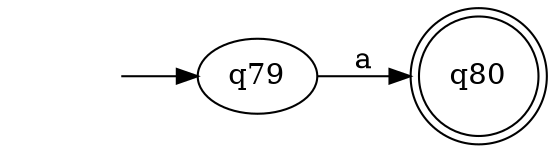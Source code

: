 digraph "g"{
	rankdir=LR
	-1[style="invis"];
	-1->"q79";
	"q79"->"q80"[label="a"];
	"q80"[shape="doublecircle"];
}